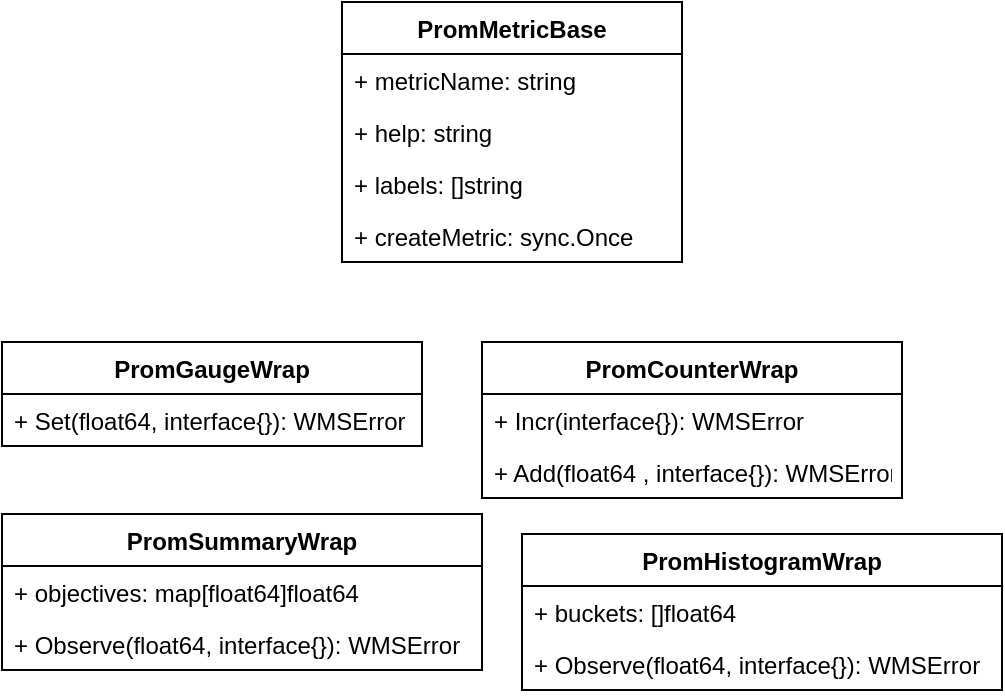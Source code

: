 <mxfile version="18.0.6" type="github">
  <diagram id="aCxIF_p1jTUdYNYcjFT6" name="Page-1">
    <mxGraphModel dx="1056" dy="588" grid="1" gridSize="10" guides="1" tooltips="1" connect="1" arrows="1" fold="1" page="1" pageScale="1" pageWidth="1169" pageHeight="827" math="0" shadow="0">
      <root>
        <mxCell id="0" />
        <mxCell id="1" parent="0" />
        <mxCell id="dJkj9ELoj1MnBdwX1dgS-9" value="PromMetricBase" style="swimlane;fontStyle=1;childLayout=stackLayout;horizontal=1;startSize=26;fillColor=none;horizontalStack=0;resizeParent=1;resizeParentMax=0;resizeLast=0;collapsible=1;marginBottom=0;strokeColor=default;" vertex="1" parent="1">
          <mxGeometry x="230" y="400" width="170" height="130" as="geometry" />
        </mxCell>
        <mxCell id="dJkj9ELoj1MnBdwX1dgS-10" value="+ metricName: string" style="text;strokeColor=none;fillColor=none;align=left;verticalAlign=top;spacingLeft=4;spacingRight=4;overflow=hidden;rotatable=0;points=[[0,0.5],[1,0.5]];portConstraint=eastwest;" vertex="1" parent="dJkj9ELoj1MnBdwX1dgS-9">
          <mxGeometry y="26" width="170" height="26" as="geometry" />
        </mxCell>
        <mxCell id="dJkj9ELoj1MnBdwX1dgS-11" value="+ help: string" style="text;strokeColor=none;fillColor=none;align=left;verticalAlign=top;spacingLeft=4;spacingRight=4;overflow=hidden;rotatable=0;points=[[0,0.5],[1,0.5]];portConstraint=eastwest;" vertex="1" parent="dJkj9ELoj1MnBdwX1dgS-9">
          <mxGeometry y="52" width="170" height="26" as="geometry" />
        </mxCell>
        <mxCell id="dJkj9ELoj1MnBdwX1dgS-12" value="+ labels: []string" style="text;strokeColor=none;fillColor=none;align=left;verticalAlign=top;spacingLeft=4;spacingRight=4;overflow=hidden;rotatable=0;points=[[0,0.5],[1,0.5]];portConstraint=eastwest;" vertex="1" parent="dJkj9ELoj1MnBdwX1dgS-9">
          <mxGeometry y="78" width="170" height="26" as="geometry" />
        </mxCell>
        <mxCell id="dJkj9ELoj1MnBdwX1dgS-13" value="+ createMetric: sync.Once" style="text;strokeColor=none;fillColor=none;align=left;verticalAlign=top;spacingLeft=4;spacingRight=4;overflow=hidden;rotatable=0;points=[[0,0.5],[1,0.5]];portConstraint=eastwest;" vertex="1" parent="dJkj9ELoj1MnBdwX1dgS-9">
          <mxGeometry y="104" width="170" height="26" as="geometry" />
        </mxCell>
        <mxCell id="dJkj9ELoj1MnBdwX1dgS-14" value="PromGaugeWrap" style="swimlane;fontStyle=1;align=center;verticalAlign=top;childLayout=stackLayout;horizontal=1;startSize=26;horizontalStack=0;resizeParent=1;resizeParentMax=0;resizeLast=0;collapsible=1;marginBottom=0;strokeColor=default;" vertex="1" parent="1">
          <mxGeometry x="60" y="570" width="210" height="52" as="geometry" />
        </mxCell>
        <mxCell id="dJkj9ELoj1MnBdwX1dgS-17" value="+ Set(float64, interface{}): WMSError" style="text;strokeColor=none;fillColor=none;align=left;verticalAlign=top;spacingLeft=4;spacingRight=4;overflow=hidden;rotatable=0;points=[[0,0.5],[1,0.5]];portConstraint=eastwest;" vertex="1" parent="dJkj9ELoj1MnBdwX1dgS-14">
          <mxGeometry y="26" width="210" height="26" as="geometry" />
        </mxCell>
        <mxCell id="dJkj9ELoj1MnBdwX1dgS-18" value="PromCounterWrap" style="swimlane;fontStyle=1;align=center;verticalAlign=top;childLayout=stackLayout;horizontal=1;startSize=26;horizontalStack=0;resizeParent=1;resizeParentMax=0;resizeLast=0;collapsible=1;marginBottom=0;strokeColor=default;" vertex="1" parent="1">
          <mxGeometry x="300" y="570" width="210" height="78" as="geometry" />
        </mxCell>
        <mxCell id="dJkj9ELoj1MnBdwX1dgS-20" value="+ Incr(interface{}): WMSError" style="text;strokeColor=none;fillColor=none;align=left;verticalAlign=top;spacingLeft=4;spacingRight=4;overflow=hidden;rotatable=0;points=[[0,0.5],[1,0.5]];portConstraint=eastwest;" vertex="1" parent="dJkj9ELoj1MnBdwX1dgS-18">
          <mxGeometry y="26" width="210" height="26" as="geometry" />
        </mxCell>
        <mxCell id="dJkj9ELoj1MnBdwX1dgS-21" value="+ Add(float64 , interface{}): WMSError" style="text;strokeColor=none;fillColor=none;align=left;verticalAlign=top;spacingLeft=4;spacingRight=4;overflow=hidden;rotatable=0;points=[[0,0.5],[1,0.5]];portConstraint=eastwest;" vertex="1" parent="dJkj9ELoj1MnBdwX1dgS-18">
          <mxGeometry y="52" width="210" height="26" as="geometry" />
        </mxCell>
        <mxCell id="dJkj9ELoj1MnBdwX1dgS-22" value="PromSummaryWrap" style="swimlane;fontStyle=1;align=center;verticalAlign=top;childLayout=stackLayout;horizontal=1;startSize=26;horizontalStack=0;resizeParent=1;resizeParentMax=0;resizeLast=0;collapsible=1;marginBottom=0;strokeColor=default;" vertex="1" parent="1">
          <mxGeometry x="60" y="656" width="240" height="78" as="geometry" />
        </mxCell>
        <mxCell id="dJkj9ELoj1MnBdwX1dgS-25" value="+ objectives: map[float64]float64" style="text;strokeColor=none;fillColor=none;align=left;verticalAlign=top;spacingLeft=4;spacingRight=4;overflow=hidden;rotatable=0;points=[[0,0.5],[1,0.5]];portConstraint=eastwest;" vertex="1" parent="dJkj9ELoj1MnBdwX1dgS-22">
          <mxGeometry y="26" width="240" height="26" as="geometry" />
        </mxCell>
        <mxCell id="dJkj9ELoj1MnBdwX1dgS-24" value="+ Observe(float64, interface{}): WMSError" style="text;strokeColor=none;fillColor=none;align=left;verticalAlign=top;spacingLeft=4;spacingRight=4;overflow=hidden;rotatable=0;points=[[0,0.5],[1,0.5]];portConstraint=eastwest;" vertex="1" parent="dJkj9ELoj1MnBdwX1dgS-22">
          <mxGeometry y="52" width="240" height="26" as="geometry" />
        </mxCell>
        <mxCell id="dJkj9ELoj1MnBdwX1dgS-26" value="PromHistogramWrap" style="swimlane;fontStyle=1;align=center;verticalAlign=top;childLayout=stackLayout;horizontal=1;startSize=26;horizontalStack=0;resizeParent=1;resizeParentMax=0;resizeLast=0;collapsible=1;marginBottom=0;strokeColor=default;" vertex="1" parent="1">
          <mxGeometry x="320" y="666" width="240" height="78" as="geometry" />
        </mxCell>
        <mxCell id="dJkj9ELoj1MnBdwX1dgS-27" value="+ buckets: []float64" style="text;strokeColor=none;fillColor=none;align=left;verticalAlign=top;spacingLeft=4;spacingRight=4;overflow=hidden;rotatable=0;points=[[0,0.5],[1,0.5]];portConstraint=eastwest;" vertex="1" parent="dJkj9ELoj1MnBdwX1dgS-26">
          <mxGeometry y="26" width="240" height="26" as="geometry" />
        </mxCell>
        <mxCell id="dJkj9ELoj1MnBdwX1dgS-28" value="+ Observe(float64, interface{}): WMSError" style="text;strokeColor=none;fillColor=none;align=left;verticalAlign=top;spacingLeft=4;spacingRight=4;overflow=hidden;rotatable=0;points=[[0,0.5],[1,0.5]];portConstraint=eastwest;" vertex="1" parent="dJkj9ELoj1MnBdwX1dgS-26">
          <mxGeometry y="52" width="240" height="26" as="geometry" />
        </mxCell>
      </root>
    </mxGraphModel>
  </diagram>
</mxfile>

